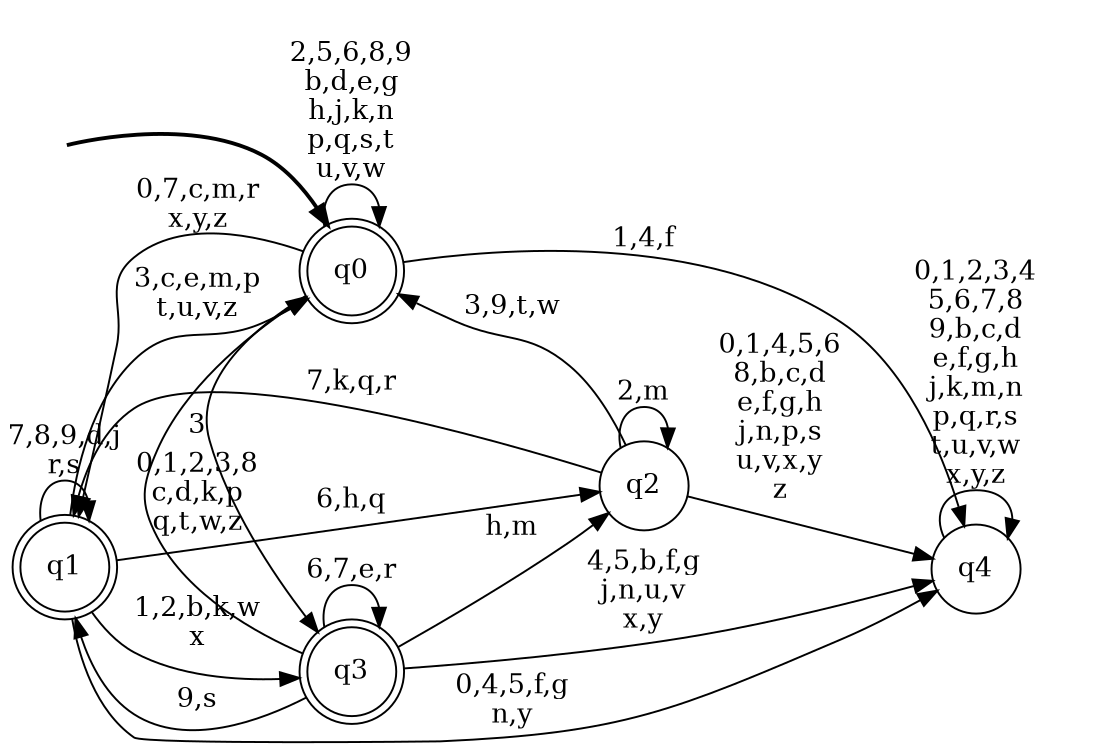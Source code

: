 digraph BlueStar {
__start0 [style = invis, shape = none, label = "", width = 0, height = 0];

rankdir=LR;
size="8,5";

s0 [style="rounded,filled", color="black", fillcolor="white" shape="doublecircle", label="q0"];
s1 [style="rounded,filled", color="black", fillcolor="white" shape="doublecircle", label="q1"];
s2 [style="filled", color="black", fillcolor="white" shape="circle", label="q2"];
s3 [style="rounded,filled", color="black", fillcolor="white" shape="doublecircle", label="q3"];
s4 [style="filled", color="black", fillcolor="white" shape="circle", label="q4"];
subgraph cluster_main { 
	graph [pad=".75", ranksep="0.15", nodesep="0.15"];
	 style=invis; 
	__start0 -> s0 [penwidth=2];
}
s0 -> s0 [label="2,5,6,8,9\nb,d,e,g\nh,j,k,n\np,q,s,t\nu,v,w"];
s0 -> s1 [label="0,7,c,m,r\nx,y,z"];
s0 -> s3 [label="3"];
s0 -> s4 [label="1,4,f"];
s1 -> s0 [label="3,c,e,m,p\nt,u,v,z"];
s1 -> s1 [label="7,8,9,d,j\nr,s"];
s1 -> s2 [label="6,h,q"];
s1 -> s3 [label="1,2,b,k,w\nx"];
s1 -> s4 [label="0,4,5,f,g\nn,y"];
s2 -> s0 [label="3,9,t,w"];
s2 -> s1 [label="7,k,q,r"];
s2 -> s2 [label="2,m"];
s2 -> s4 [label="0,1,4,5,6\n8,b,c,d\ne,f,g,h\nj,n,p,s\nu,v,x,y\nz"];
s3 -> s0 [label="0,1,2,3,8\nc,d,k,p\nq,t,w,z"];
s3 -> s1 [label="9,s"];
s3 -> s2 [label="h,m"];
s3 -> s3 [label="6,7,e,r"];
s3 -> s4 [label="4,5,b,f,g\nj,n,u,v\nx,y"];
s4 -> s4 [label="0,1,2,3,4\n5,6,7,8\n9,b,c,d\ne,f,g,h\nj,k,m,n\np,q,r,s\nt,u,v,w\nx,y,z"];

}
